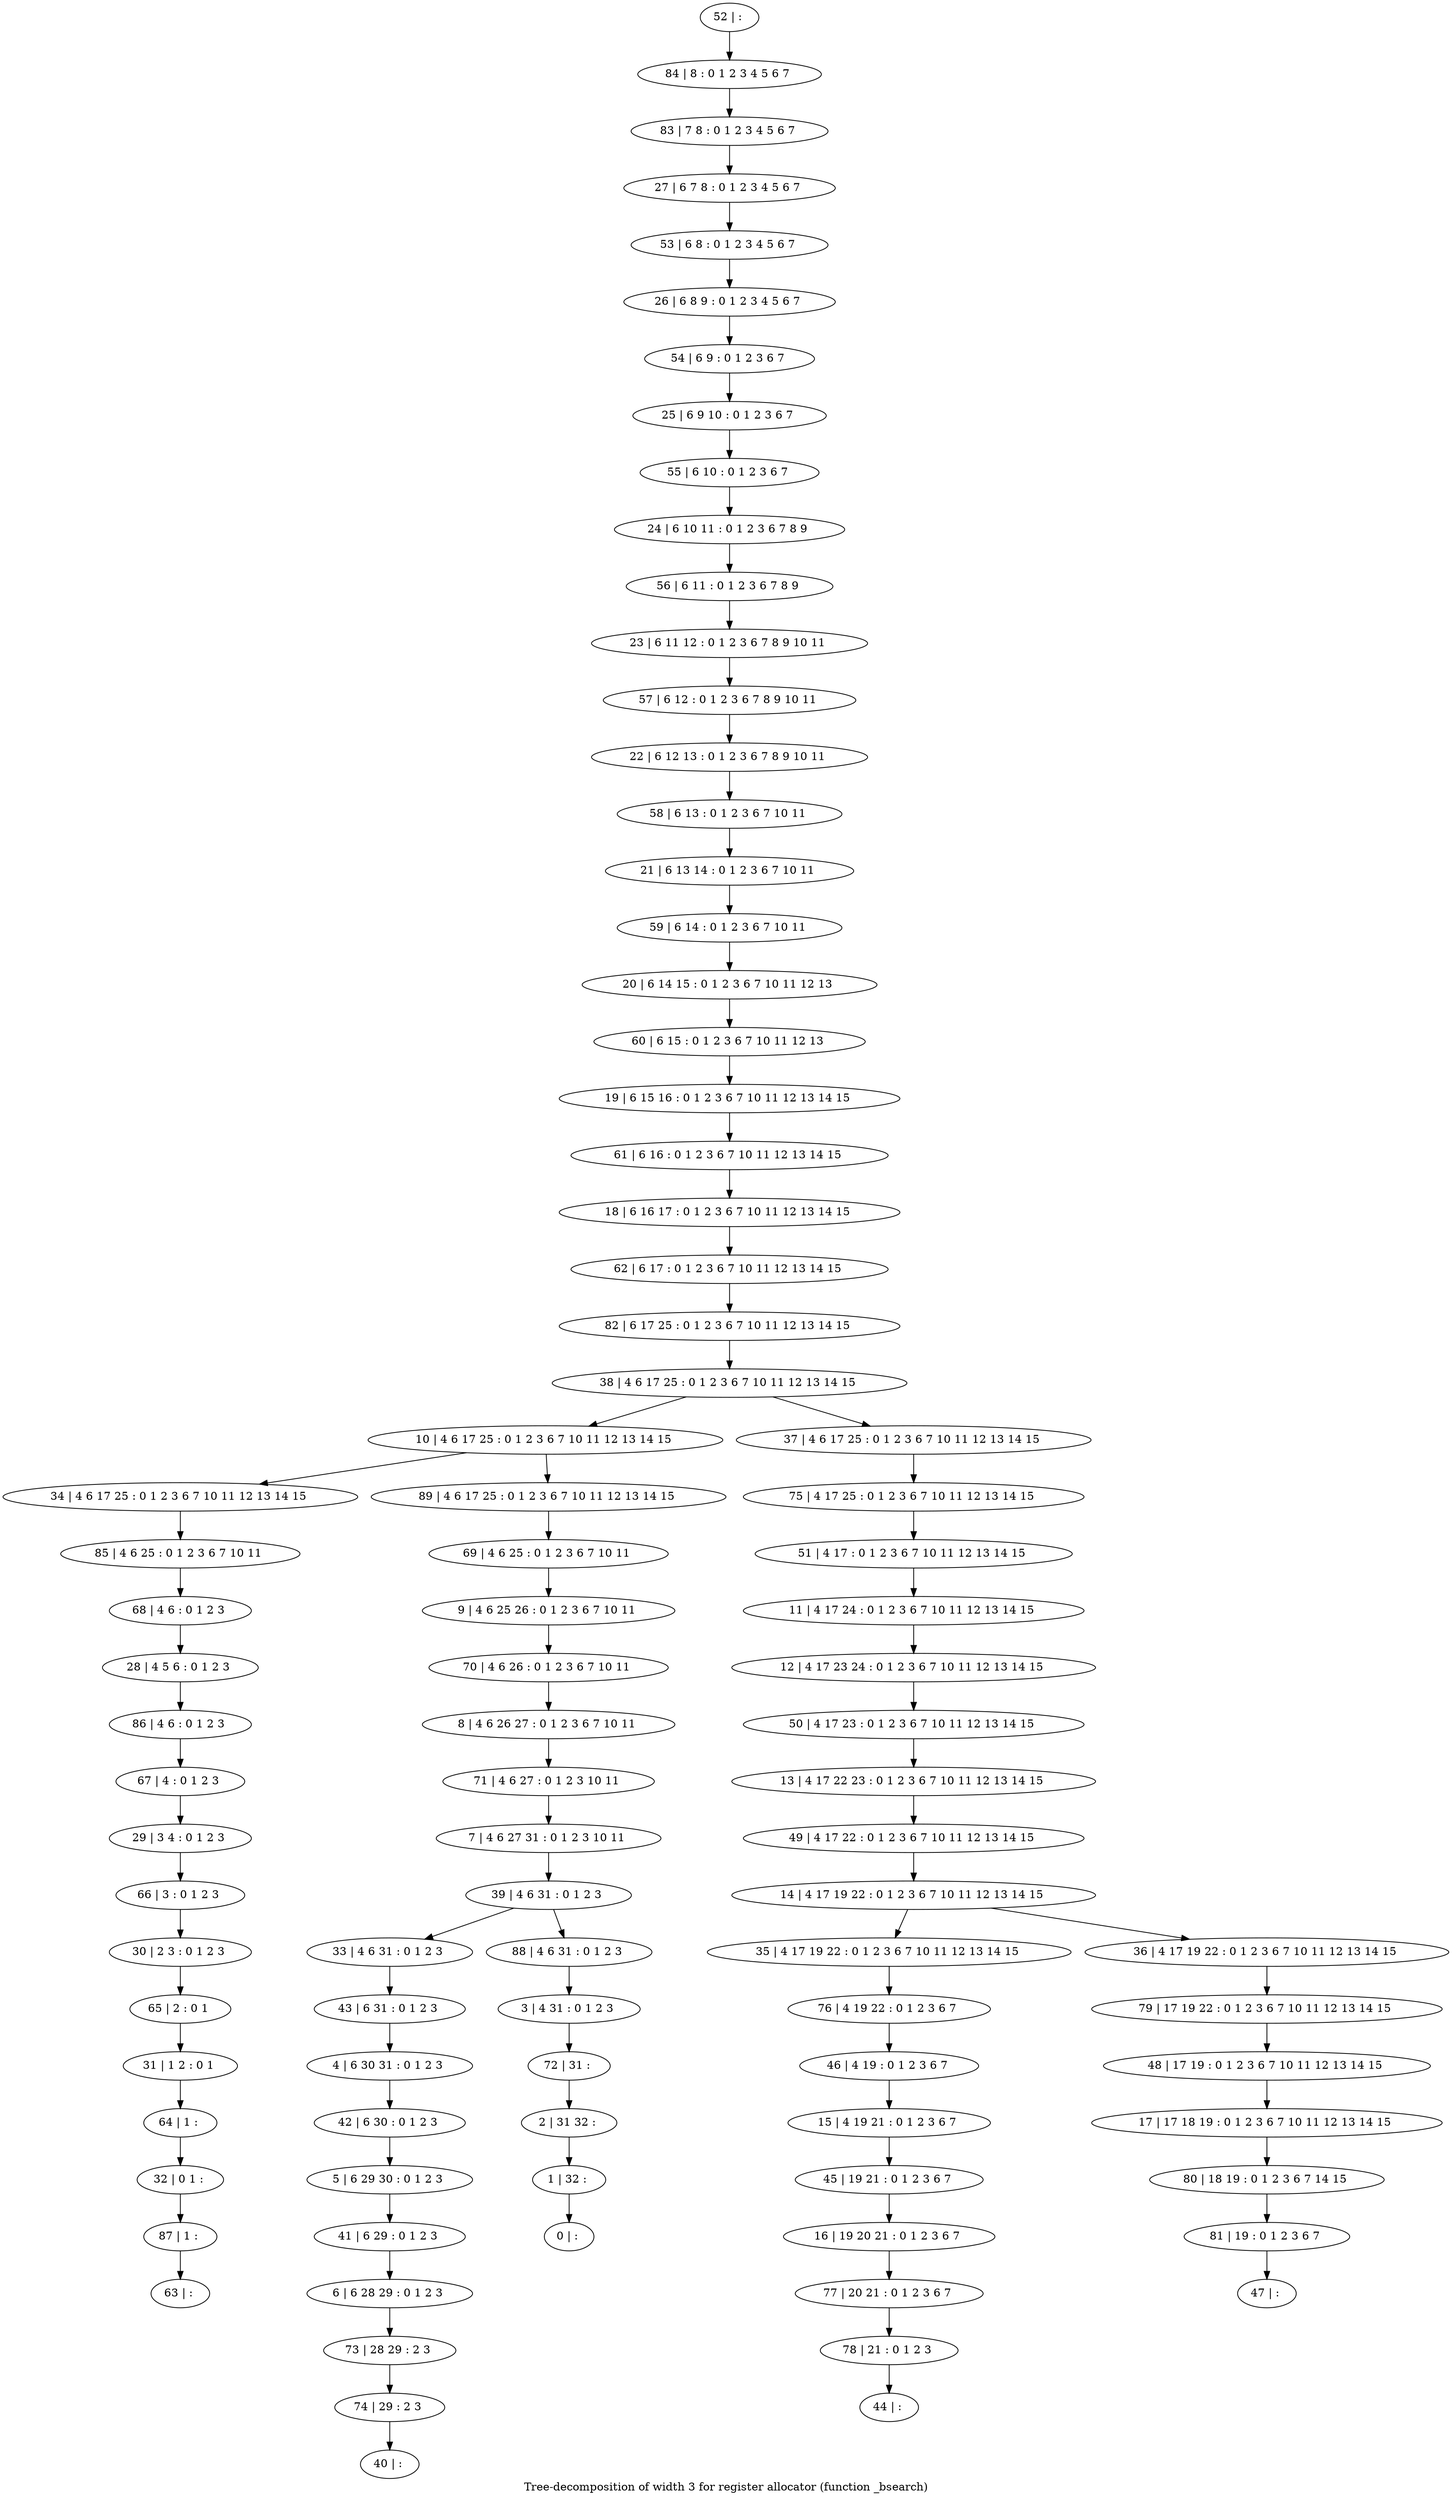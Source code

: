 digraph G {
graph [label="Tree-decomposition of width 3 for register allocator (function _bsearch)"]
0[label="0 | : "];
1[label="1 | 32 : "];
2[label="2 | 31 32 : "];
3[label="3 | 4 31 : 0 1 2 3 "];
4[label="4 | 6 30 31 : 0 1 2 3 "];
5[label="5 | 6 29 30 : 0 1 2 3 "];
6[label="6 | 6 28 29 : 0 1 2 3 "];
7[label="7 | 4 6 27 31 : 0 1 2 3 10 11 "];
8[label="8 | 4 6 26 27 : 0 1 2 3 6 7 10 11 "];
9[label="9 | 4 6 25 26 : 0 1 2 3 6 7 10 11 "];
10[label="10 | 4 6 17 25 : 0 1 2 3 6 7 10 11 12 13 14 15 "];
11[label="11 | 4 17 24 : 0 1 2 3 6 7 10 11 12 13 14 15 "];
12[label="12 | 4 17 23 24 : 0 1 2 3 6 7 10 11 12 13 14 15 "];
13[label="13 | 4 17 22 23 : 0 1 2 3 6 7 10 11 12 13 14 15 "];
14[label="14 | 4 17 19 22 : 0 1 2 3 6 7 10 11 12 13 14 15 "];
15[label="15 | 4 19 21 : 0 1 2 3 6 7 "];
16[label="16 | 19 20 21 : 0 1 2 3 6 7 "];
17[label="17 | 17 18 19 : 0 1 2 3 6 7 10 11 12 13 14 15 "];
18[label="18 | 6 16 17 : 0 1 2 3 6 7 10 11 12 13 14 15 "];
19[label="19 | 6 15 16 : 0 1 2 3 6 7 10 11 12 13 14 15 "];
20[label="20 | 6 14 15 : 0 1 2 3 6 7 10 11 12 13 "];
21[label="21 | 6 13 14 : 0 1 2 3 6 7 10 11 "];
22[label="22 | 6 12 13 : 0 1 2 3 6 7 8 9 10 11 "];
23[label="23 | 6 11 12 : 0 1 2 3 6 7 8 9 10 11 "];
24[label="24 | 6 10 11 : 0 1 2 3 6 7 8 9 "];
25[label="25 | 6 9 10 : 0 1 2 3 6 7 "];
26[label="26 | 6 8 9 : 0 1 2 3 4 5 6 7 "];
27[label="27 | 6 7 8 : 0 1 2 3 4 5 6 7 "];
28[label="28 | 4 5 6 : 0 1 2 3 "];
29[label="29 | 3 4 : 0 1 2 3 "];
30[label="30 | 2 3 : 0 1 2 3 "];
31[label="31 | 1 2 : 0 1 "];
32[label="32 | 0 1 : "];
33[label="33 | 4 6 31 : 0 1 2 3 "];
34[label="34 | 4 6 17 25 : 0 1 2 3 6 7 10 11 12 13 14 15 "];
35[label="35 | 4 17 19 22 : 0 1 2 3 6 7 10 11 12 13 14 15 "];
36[label="36 | 4 17 19 22 : 0 1 2 3 6 7 10 11 12 13 14 15 "];
37[label="37 | 4 6 17 25 : 0 1 2 3 6 7 10 11 12 13 14 15 "];
38[label="38 | 4 6 17 25 : 0 1 2 3 6 7 10 11 12 13 14 15 "];
39[label="39 | 4 6 31 : 0 1 2 3 "];
40[label="40 | : "];
41[label="41 | 6 29 : 0 1 2 3 "];
42[label="42 | 6 30 : 0 1 2 3 "];
43[label="43 | 6 31 : 0 1 2 3 "];
44[label="44 | : "];
45[label="45 | 19 21 : 0 1 2 3 6 7 "];
46[label="46 | 4 19 : 0 1 2 3 6 7 "];
47[label="47 | : "];
48[label="48 | 17 19 : 0 1 2 3 6 7 10 11 12 13 14 15 "];
49[label="49 | 4 17 22 : 0 1 2 3 6 7 10 11 12 13 14 15 "];
50[label="50 | 4 17 23 : 0 1 2 3 6 7 10 11 12 13 14 15 "];
51[label="51 | 4 17 : 0 1 2 3 6 7 10 11 12 13 14 15 "];
52[label="52 | : "];
53[label="53 | 6 8 : 0 1 2 3 4 5 6 7 "];
54[label="54 | 6 9 : 0 1 2 3 6 7 "];
55[label="55 | 6 10 : 0 1 2 3 6 7 "];
56[label="56 | 6 11 : 0 1 2 3 6 7 8 9 "];
57[label="57 | 6 12 : 0 1 2 3 6 7 8 9 10 11 "];
58[label="58 | 6 13 : 0 1 2 3 6 7 10 11 "];
59[label="59 | 6 14 : 0 1 2 3 6 7 10 11 "];
60[label="60 | 6 15 : 0 1 2 3 6 7 10 11 12 13 "];
61[label="61 | 6 16 : 0 1 2 3 6 7 10 11 12 13 14 15 "];
62[label="62 | 6 17 : 0 1 2 3 6 7 10 11 12 13 14 15 "];
63[label="63 | : "];
64[label="64 | 1 : "];
65[label="65 | 2 : 0 1 "];
66[label="66 | 3 : 0 1 2 3 "];
67[label="67 | 4 : 0 1 2 3 "];
68[label="68 | 4 6 : 0 1 2 3 "];
69[label="69 | 4 6 25 : 0 1 2 3 6 7 10 11 "];
70[label="70 | 4 6 26 : 0 1 2 3 6 7 10 11 "];
71[label="71 | 4 6 27 : 0 1 2 3 10 11 "];
72[label="72 | 31 : "];
73[label="73 | 28 29 : 2 3 "];
74[label="74 | 29 : 2 3 "];
75[label="75 | 4 17 25 : 0 1 2 3 6 7 10 11 12 13 14 15 "];
76[label="76 | 4 19 22 : 0 1 2 3 6 7 "];
77[label="77 | 20 21 : 0 1 2 3 6 7 "];
78[label="78 | 21 : 0 1 2 3 "];
79[label="79 | 17 19 22 : 0 1 2 3 6 7 10 11 12 13 14 15 "];
80[label="80 | 18 19 : 0 1 2 3 6 7 14 15 "];
81[label="81 | 19 : 0 1 2 3 6 7 "];
82[label="82 | 6 17 25 : 0 1 2 3 6 7 10 11 12 13 14 15 "];
83[label="83 | 7 8 : 0 1 2 3 4 5 6 7 "];
84[label="84 | 8 : 0 1 2 3 4 5 6 7 "];
85[label="85 | 4 6 25 : 0 1 2 3 6 7 10 11 "];
86[label="86 | 4 6 : 0 1 2 3 "];
87[label="87 | 1 : "];
88[label="88 | 4 6 31 : 0 1 2 3 "];
89[label="89 | 4 6 17 25 : 0 1 2 3 6 7 10 11 12 13 14 15 "];
11->12 ;
10->34 ;
14->35 ;
14->36 ;
41->6 ;
5->41 ;
42->5 ;
4->42 ;
43->4 ;
33->43 ;
45->16 ;
15->45 ;
46->15 ;
48->17 ;
49->14 ;
13->49 ;
50->13 ;
12->50 ;
51->11 ;
64->32 ;
31->64 ;
65->31 ;
30->65 ;
66->30 ;
29->66 ;
67->29 ;
68->28 ;
6->73 ;
74->40 ;
73->74 ;
75->51 ;
37->75 ;
76->46 ;
35->76 ;
16->77 ;
78->44 ;
77->78 ;
79->48 ;
36->79 ;
17->80 ;
81->47 ;
80->81 ;
85->68 ;
34->85 ;
86->67 ;
28->86 ;
87->63 ;
32->87 ;
52->84 ;
84->83 ;
83->27 ;
27->53 ;
53->26 ;
26->54 ;
54->25 ;
25->55 ;
55->24 ;
24->56 ;
56->23 ;
23->57 ;
57->22 ;
22->58 ;
58->21 ;
21->59 ;
59->20 ;
20->60 ;
60->19 ;
19->61 ;
61->18 ;
18->62 ;
62->82 ;
82->38 ;
69->9 ;
9->70 ;
70->8 ;
8->71 ;
71->7 ;
7->39 ;
3->72 ;
72->2 ;
2->1 ;
1->0 ;
88->3 ;
89->69 ;
10->89 ;
39->33 ;
39->88 ;
38->37 ;
38->10 ;
}
